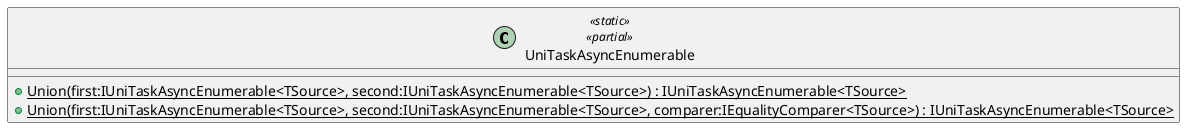 @startuml
class UniTaskAsyncEnumerable <<static>> <<partial>> {
    + {static} Union(first:IUniTaskAsyncEnumerable<TSource>, second:IUniTaskAsyncEnumerable<TSource>) : IUniTaskAsyncEnumerable<TSource>
    + {static} Union(first:IUniTaskAsyncEnumerable<TSource>, second:IUniTaskAsyncEnumerable<TSource>, comparer:IEqualityComparer<TSource>) : IUniTaskAsyncEnumerable<TSource>
}
@enduml
